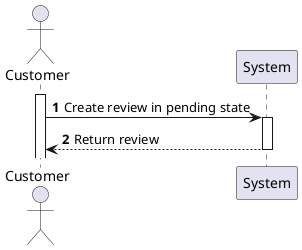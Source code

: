 @startuml
'https://plantuml.com/sequence-diagram

autoactivate on
autonumber

actor "Customer" as Customer
participant "System" as System

activate Customer

Customer -> System: Create review in pending state
System --> Customer: Return review


@enduml
